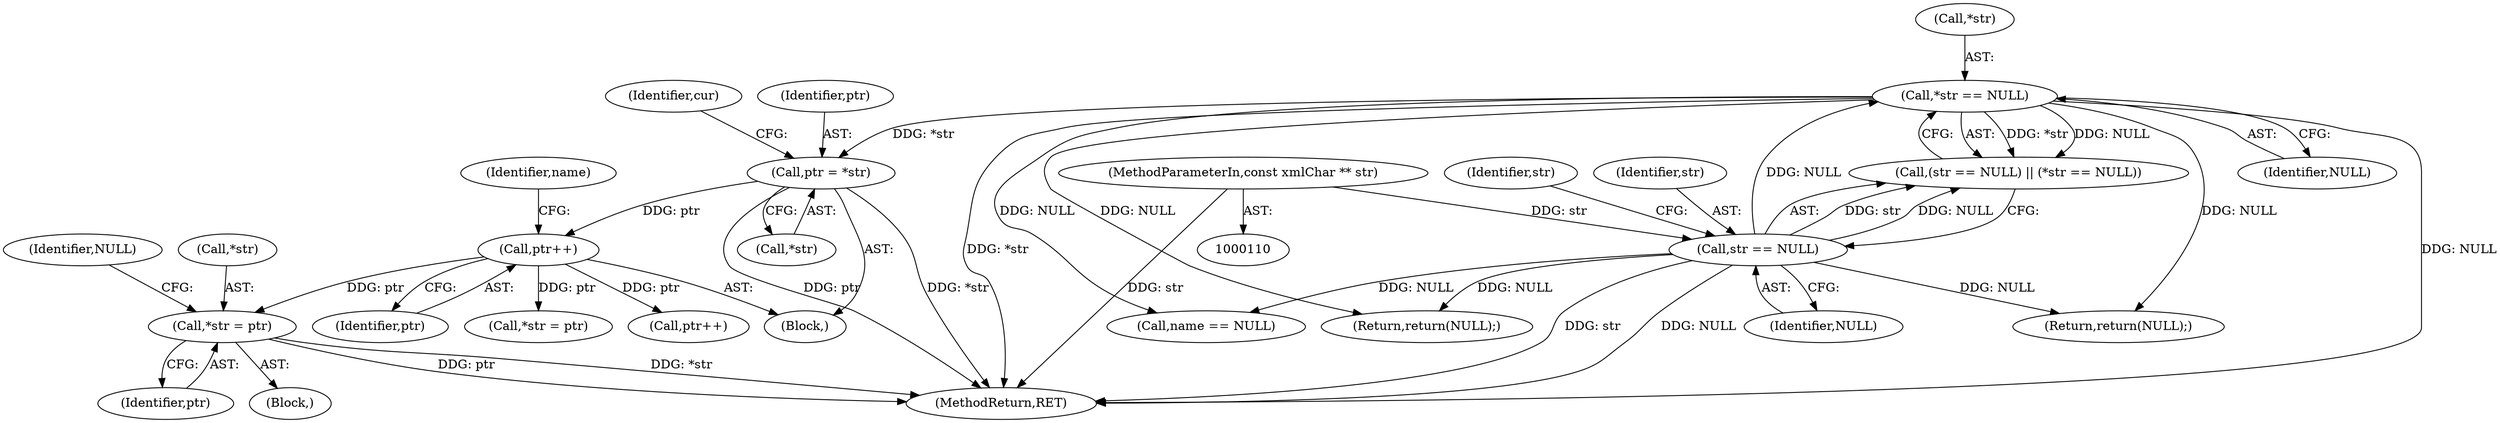 digraph "0_Chrome_d0947db40187f4708c58e64cbd6013faf9eddeed_34@pointer" {
"1000163" [label="(Call,*str = ptr)"];
"1000146" [label="(Call,ptr++)"];
"1000132" [label="(Call,ptr = *str)"];
"1000126" [label="(Call,*str == NULL)"];
"1000123" [label="(Call,str == NULL)"];
"1000112" [label="(MethodParameterIn,const xmlChar ** str)"];
"1000123" [label="(Call,str == NULL)"];
"1000168" [label="(Identifier,NULL)"];
"1000137" [label="(Identifier,cur)"];
"1000155" [label="(Call,name == NULL)"];
"1000163" [label="(Call,*str = ptr)"];
"1000130" [label="(Return,return(NULL);)"];
"1000125" [label="(Identifier,NULL)"];
"1000132" [label="(Call,ptr = *str)"];
"1000181" [label="(Call,*str = ptr)"];
"1000127" [label="(Call,*str)"];
"1000166" [label="(Identifier,ptr)"];
"1000134" [label="(Call,*str)"];
"1000410" [label="(MethodReturn,RET)"];
"1000128" [label="(Identifier,str)"];
"1000126" [label="(Call,*str == NULL)"];
"1000187" [label="(Call,ptr++)"];
"1000158" [label="(Block,)"];
"1000113" [label="(Block,)"];
"1000122" [label="(Call,(str == NULL) || (*str == NULL))"];
"1000133" [label="(Identifier,ptr)"];
"1000147" [label="(Identifier,ptr)"];
"1000144" [label="(Return,return(NULL);)"];
"1000164" [label="(Call,*str)"];
"1000149" [label="(Identifier,name)"];
"1000112" [label="(MethodParameterIn,const xmlChar ** str)"];
"1000146" [label="(Call,ptr++)"];
"1000129" [label="(Identifier,NULL)"];
"1000124" [label="(Identifier,str)"];
"1000163" -> "1000158"  [label="AST: "];
"1000163" -> "1000166"  [label="CFG: "];
"1000164" -> "1000163"  [label="AST: "];
"1000166" -> "1000163"  [label="AST: "];
"1000168" -> "1000163"  [label="CFG: "];
"1000163" -> "1000410"  [label="DDG: *str"];
"1000163" -> "1000410"  [label="DDG: ptr"];
"1000146" -> "1000163"  [label="DDG: ptr"];
"1000146" -> "1000113"  [label="AST: "];
"1000146" -> "1000147"  [label="CFG: "];
"1000147" -> "1000146"  [label="AST: "];
"1000149" -> "1000146"  [label="CFG: "];
"1000132" -> "1000146"  [label="DDG: ptr"];
"1000146" -> "1000181"  [label="DDG: ptr"];
"1000146" -> "1000187"  [label="DDG: ptr"];
"1000132" -> "1000113"  [label="AST: "];
"1000132" -> "1000134"  [label="CFG: "];
"1000133" -> "1000132"  [label="AST: "];
"1000134" -> "1000132"  [label="AST: "];
"1000137" -> "1000132"  [label="CFG: "];
"1000132" -> "1000410"  [label="DDG: *str"];
"1000132" -> "1000410"  [label="DDG: ptr"];
"1000126" -> "1000132"  [label="DDG: *str"];
"1000126" -> "1000122"  [label="AST: "];
"1000126" -> "1000129"  [label="CFG: "];
"1000127" -> "1000126"  [label="AST: "];
"1000129" -> "1000126"  [label="AST: "];
"1000122" -> "1000126"  [label="CFG: "];
"1000126" -> "1000410"  [label="DDG: NULL"];
"1000126" -> "1000410"  [label="DDG: *str"];
"1000126" -> "1000122"  [label="DDG: *str"];
"1000126" -> "1000122"  [label="DDG: NULL"];
"1000123" -> "1000126"  [label="DDG: NULL"];
"1000126" -> "1000130"  [label="DDG: NULL"];
"1000126" -> "1000144"  [label="DDG: NULL"];
"1000126" -> "1000155"  [label="DDG: NULL"];
"1000123" -> "1000122"  [label="AST: "];
"1000123" -> "1000125"  [label="CFG: "];
"1000124" -> "1000123"  [label="AST: "];
"1000125" -> "1000123"  [label="AST: "];
"1000128" -> "1000123"  [label="CFG: "];
"1000122" -> "1000123"  [label="CFG: "];
"1000123" -> "1000410"  [label="DDG: NULL"];
"1000123" -> "1000410"  [label="DDG: str"];
"1000123" -> "1000122"  [label="DDG: str"];
"1000123" -> "1000122"  [label="DDG: NULL"];
"1000112" -> "1000123"  [label="DDG: str"];
"1000123" -> "1000130"  [label="DDG: NULL"];
"1000123" -> "1000144"  [label="DDG: NULL"];
"1000123" -> "1000155"  [label="DDG: NULL"];
"1000112" -> "1000110"  [label="AST: "];
"1000112" -> "1000410"  [label="DDG: str"];
}
